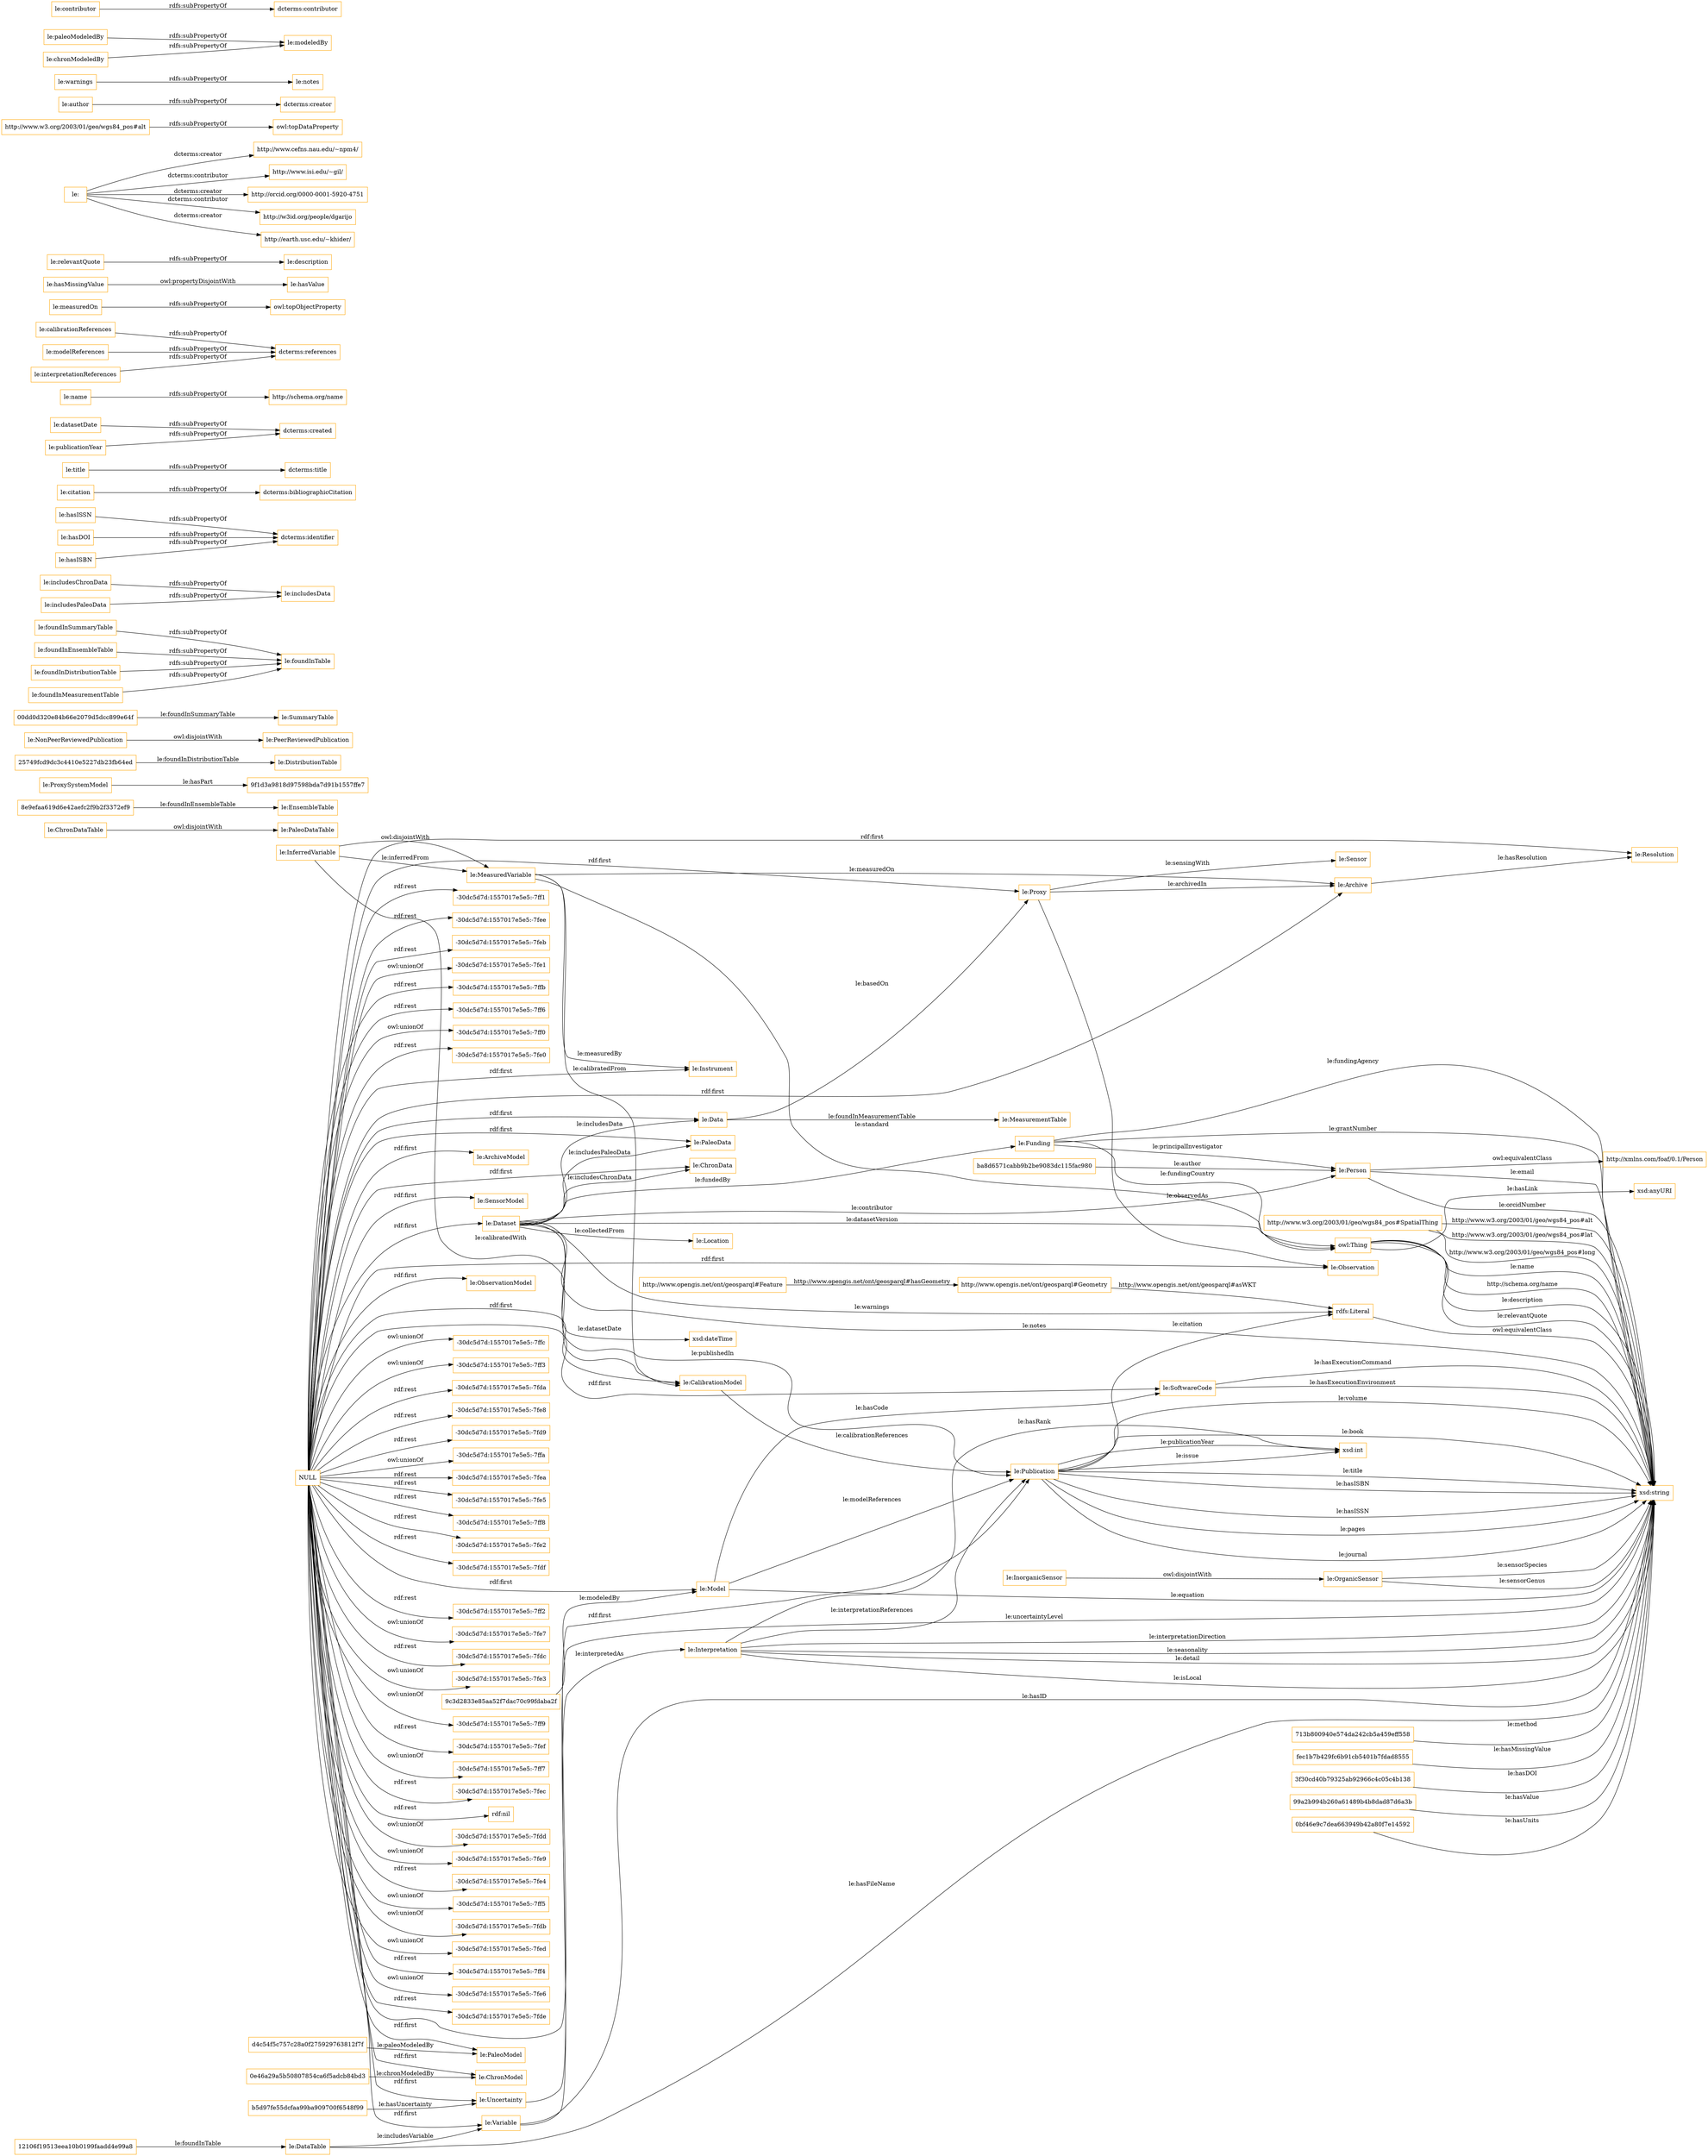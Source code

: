 digraph ar2dtool_diagram { 
rankdir=LR;
size="1501"
node [shape = rectangle, color="orange"]; "le:OrganicSensor" "le:Publication" "713b800940e574da242cb5a459eff558" "le:PaleoModel" "le:PaleoDataTable" "le:Instrument" "le:EnsembleTable" "8e9efaa619d6e42aefc2f9b2f3372ef9" "le:Location" "le:ProxySystemModel" "le:InorganicSensor" "0e46a29a5b50807854ca6f5adcb84bd3" "le:PaleoData" "le:DataTable" "fec1b7b429fc6b91cb5401b7fdad8555" "le:Funding" "le:Resolution" "d4c54f5c757c28a0f275929763812f7f" "ba8d6571cabb9b2be9083dc115fac980" "le:ChronDataTable" "http://xmlns.com/foaf/0.1/Person" "25749fcd9dc3c4410e5227db23fb64ed" "3f30cd40b79325ab92966c4c05c4b138" "99a2b994b260a61489b4b8dad87d6a3b" "0bf46e9c7dea663949b42a80f7e14592" "le:PeerReviewedPublication" "9c3d2833e85aa52f7dac70c99fdaba2f" "le:ChronData" "le:MeasuredVariable" "http://www.opengis.net/ont/geosparql#Geometry" "le:ArchiveModel" "le:Uncertainty" "le:SoftwareCode" "12106f19513eea10b0199faadd4e99a8" "http://www.w3.org/2003/01/geo/wgs84_pos#SpatialThing" "le:Interpretation" "le:MeasurementTable" "le:SensorModel" "le:SummaryTable" "b5d97fe55dcfaa99ba909700f6548f99" "le:Data" "le:Proxy" "le:DistributionTable" "le:Variable" "le:Model" "le:ObservationModel" "le:CalibrationModel" "http://www.opengis.net/ont/geosparql#Feature" "le:Dataset" "le:Archive" "9f1d3a9818d97598bda7d91b1557ffe7" "le:Sensor" "le:Person" "le:InferredVariable" "le:NonPeerReviewedPublication" "00dd0d320e84b66e2079d5dcc899e64f" "le:ChronModel" "le:Observation" ; /*classes style*/
	"le:foundInSummaryTable" -> "le:foundInTable" [ label = "rdfs:subPropertyOf" ];
	"le:includesChronData" -> "le:includesData" [ label = "rdfs:subPropertyOf" ];
	"le:foundInEnsembleTable" -> "le:foundInTable" [ label = "rdfs:subPropertyOf" ];
	"le:hasISSN" -> "dcterms:identifier" [ label = "rdfs:subPropertyOf" ];
	"le:InorganicSensor" -> "le:OrganicSensor" [ label = "owl:disjointWith" ];
	"le:foundInDistributionTable" -> "le:foundInTable" [ label = "rdfs:subPropertyOf" ];
	"le:foundInMeasurementTable" -> "le:foundInTable" [ label = "rdfs:subPropertyOf" ];
	"le:citation" -> "dcterms:bibliographicCitation" [ label = "rdfs:subPropertyOf" ];
	"le:title" -> "dcterms:title" [ label = "rdfs:subPropertyOf" ];
	"le:datasetDate" -> "dcterms:created" [ label = "rdfs:subPropertyOf" ];
	"le:name" -> "http://schema.org/name" [ label = "rdfs:subPropertyOf" ];
	"le:calibrationReferences" -> "dcterms:references" [ label = "rdfs:subPropertyOf" ];
	"le:hasDOI" -> "dcterms:identifier" [ label = "rdfs:subPropertyOf" ];
	"le:ChronDataTable" -> "le:PaleoDataTable" [ label = "owl:disjointWith" ];
	"NULL" -> "le:Model" [ label = "rdf:first" ];
	"NULL" -> "-30dc5d7d:1557017e5e5:-7ffc" [ label = "owl:unionOf" ];
	"NULL" -> "-30dc5d7d:1557017e5e5:-7ff3" [ label = "owl:unionOf" ];
	"NULL" -> "le:ChronData" [ label = "rdf:first" ];
	"NULL" -> "-30dc5d7d:1557017e5e5:-7fda" [ label = "rdf:rest" ];
	"NULL" -> "le:PaleoData" [ label = "rdf:first" ];
	"NULL" -> "-30dc5d7d:1557017e5e5:-7fe8" [ label = "rdf:rest" ];
	"NULL" -> "le:Data" [ label = "rdf:first" ];
	"NULL" -> "-30dc5d7d:1557017e5e5:-7fd9" [ label = "rdf:rest" ];
	"NULL" -> "-30dc5d7d:1557017e5e5:-7ffa" [ label = "owl:unionOf" ];
	"NULL" -> "-30dc5d7d:1557017e5e5:-7fea" [ label = "rdf:rest" ];
	"NULL" -> "-30dc5d7d:1557017e5e5:-7fe5" [ label = "rdf:rest" ];
	"NULL" -> "-30dc5d7d:1557017e5e5:-7ff8" [ label = "rdf:rest" ];
	"NULL" -> "-30dc5d7d:1557017e5e5:-7fe2" [ label = "rdf:rest" ];
	"NULL" -> "le:SoftwareCode" [ label = "rdf:first" ];
	"NULL" -> "le:PaleoModel" [ label = "rdf:first" ];
	"NULL" -> "le:CalibrationModel" [ label = "rdf:first" ];
	"NULL" -> "le:ChronModel" [ label = "rdf:first" ];
	"NULL" -> "le:Uncertainty" [ label = "rdf:first" ];
	"NULL" -> "-30dc5d7d:1557017e5e5:-7fdf" [ label = "rdf:rest" ];
	"NULL" -> "-30dc5d7d:1557017e5e5:-7ff2" [ label = "rdf:rest" ];
	"NULL" -> "-30dc5d7d:1557017e5e5:-7fe7" [ label = "owl:unionOf" ];
	"NULL" -> "le:Archive" [ label = "rdf:first" ];
	"NULL" -> "-30dc5d7d:1557017e5e5:-7fdc" [ label = "rdf:rest" ];
	"NULL" -> "-30dc5d7d:1557017e5e5:-7fe3" [ label = "owl:unionOf" ];
	"NULL" -> "-30dc5d7d:1557017e5e5:-7ff9" [ label = "owl:unionOf" ];
	"NULL" -> "-30dc5d7d:1557017e5e5:-7fef" [ label = "rdf:rest" ];
	"NULL" -> "-30dc5d7d:1557017e5e5:-7ff7" [ label = "owl:unionOf" ];
	"NULL" -> "-30dc5d7d:1557017e5e5:-7fec" [ label = "rdf:rest" ];
	"NULL" -> "rdf:nil" [ label = "rdf:rest" ];
	"NULL" -> "-30dc5d7d:1557017e5e5:-7fdd" [ label = "owl:unionOf" ];
	"NULL" -> "-30dc5d7d:1557017e5e5:-7fe9" [ label = "owl:unionOf" ];
	"NULL" -> "le:Instrument" [ label = "rdf:first" ];
	"NULL" -> "-30dc5d7d:1557017e5e5:-7fe4" [ label = "rdf:rest" ];
	"NULL" -> "le:ArchiveModel" [ label = "rdf:first" ];
	"NULL" -> "le:Proxy" [ label = "rdf:first" ];
	"NULL" -> "le:Resolution" [ label = "rdf:first" ];
	"NULL" -> "-30dc5d7d:1557017e5e5:-7ff5" [ label = "owl:unionOf" ];
	"NULL" -> "-30dc5d7d:1557017e5e5:-7fdb" [ label = "owl:unionOf" ];
	"NULL" -> "-30dc5d7d:1557017e5e5:-7fed" [ label = "owl:unionOf" ];
	"NULL" -> "-30dc5d7d:1557017e5e5:-7ff4" [ label = "rdf:rest" ];
	"NULL" -> "le:ObservationModel" [ label = "rdf:first" ];
	"NULL" -> "-30dc5d7d:1557017e5e5:-7fe6" [ label = "owl:unionOf" ];
	"NULL" -> "-30dc5d7d:1557017e5e5:-7fde" [ label = "rdf:rest" ];
	"NULL" -> "-30dc5d7d:1557017e5e5:-7ff1" [ label = "rdf:rest" ];
	"NULL" -> "le:Variable" [ label = "rdf:first" ];
	"NULL" -> "le:Dataset" [ label = "rdf:first" ];
	"NULL" -> "-30dc5d7d:1557017e5e5:-7fee" [ label = "rdf:rest" ];
	"NULL" -> "le:Observation" [ label = "rdf:first" ];
	"NULL" -> "le:SensorModel" [ label = "rdf:first" ];
	"NULL" -> "-30dc5d7d:1557017e5e5:-7feb" [ label = "rdf:rest" ];
	"NULL" -> "le:Publication" [ label = "rdf:first" ];
	"NULL" -> "-30dc5d7d:1557017e5e5:-7fe1" [ label = "owl:unionOf" ];
	"NULL" -> "-30dc5d7d:1557017e5e5:-7ffb" [ label = "rdf:rest" ];
	"NULL" -> "-30dc5d7d:1557017e5e5:-7ff6" [ label = "rdf:rest" ];
	"NULL" -> "-30dc5d7d:1557017e5e5:-7ff0" [ label = "owl:unionOf" ];
	"NULL" -> "-30dc5d7d:1557017e5e5:-7fe0" [ label = "rdf:rest" ];
	"le:measuredOn" -> "owl:topObjectProperty" [ label = "rdfs:subPropertyOf" ];
	"le:hasMissingValue" -> "le:hasValue" [ label = "owl:propertyDisjointWith" ];
	"le:relevantQuote" -> "le:description" [ label = "rdfs:subPropertyOf" ];
	"le:" -> "http://www.cefns.nau.edu/~npm4/" [ label = "dcterms:creator" ];
	"le:" -> "http://www.isi.edu/~gil/" [ label = "dcterms:contributor" ];
	"le:" -> "http://orcid.org/0000-0001-5920-4751" [ label = "dcterms:creator" ];
	"le:" -> "http://w3id.org/people/dgarijo" [ label = "dcterms:contributor" ];
	"le:" -> "http://earth.usc.edu/~khider/" [ label = "dcterms:creator" ];
	"http://www.w3.org/2003/01/geo/wgs84_pos#alt" -> "owl:topDataProperty" [ label = "rdfs:subPropertyOf" ];
	"le:author" -> "dcterms:creator" [ label = "rdfs:subPropertyOf" ];
	"le:warnings" -> "le:notes" [ label = "rdfs:subPropertyOf" ];
	"le:modelReferences" -> "dcterms:references" [ label = "rdfs:subPropertyOf" ];
	"le:paleoModeledBy" -> "le:modeledBy" [ label = "rdfs:subPropertyOf" ];
	"le:includesPaleoData" -> "le:includesData" [ label = "rdfs:subPropertyOf" ];
	"le:hasISBN" -> "dcterms:identifier" [ label = "rdfs:subPropertyOf" ];
	"le:NonPeerReviewedPublication" -> "le:PeerReviewedPublication" [ label = "owl:disjointWith" ];
	"rdfs:Literal" -> "xsd:string" [ label = "owl:equivalentClass" ];
	"le:publicationYear" -> "dcterms:created" [ label = "rdfs:subPropertyOf" ];
	"le:contributor" -> "dcterms:contributor" [ label = "rdfs:subPropertyOf" ];
	"le:InferredVariable" -> "le:MeasuredVariable" [ label = "owl:disjointWith" ];
	"le:chronModeledBy" -> "le:modeledBy" [ label = "rdfs:subPropertyOf" ];
	"le:interpretationReferences" -> "dcterms:references" [ label = "rdfs:subPropertyOf" ];
	"le:Person" -> "http://xmlns.com/foaf/0.1/Person" [ label = "owl:equivalentClass" ];
	"le:Interpretation" -> "xsd:string" [ label = "le:interpretationDirection" ];
	"fec1b7b429fc6b91cb5401b7fdad8555" -> "xsd:string" [ label = "le:hasMissingValue" ];
	"le:Funding" -> "owl:Thing" [ label = "le:fundingCountry" ];
	"99a2b994b260a61489b4b8dad87d6a3b" -> "xsd:string" [ label = "le:hasValue" ];
	"713b800940e574da242cb5a459eff558" -> "xsd:string" [ label = "le:method" ];
	"http://www.opengis.net/ont/geosparql#Geometry" -> "rdfs:Literal" [ label = "http://www.opengis.net/ont/geosparql#asWKT" ];
	"le:OrganicSensor" -> "xsd:string" [ label = "le:sensorGenus" ];
	"le:Interpretation" -> "xsd:string" [ label = "le:seasonality" ];
	"le:MeasuredVariable" -> "owl:Thing" [ label = "le:standard" ];
	"le:Dataset" -> "xsd:string" [ label = "le:notes" ];
	"le:Interpretation" -> "le:Publication" [ label = "le:interpretationReferences" ];
	"le:Publication" -> "xsd:string" [ label = "le:hasISSN" ];
	"le:Publication" -> "xsd:int" [ label = "le:publicationYear" ];
	"le:OrganicSensor" -> "xsd:string" [ label = "le:sensorSpecies" ];
	"le:Funding" -> "le:Person" [ label = "le:principalInvestigator" ];
	"le:MeasuredVariable" -> "le:Archive" [ label = "le:measuredOn" ];
	"le:Publication" -> "xsd:string" [ label = "le:pages" ];
	"le:Proxy" -> "le:Observation" [ label = "le:observedAs" ];
	"le:InferredVariable" -> "le:MeasuredVariable" [ label = "le:inferredFrom" ];
	"owl:Thing" -> "xsd:string" [ label = "le:name" ];
	"le:CalibrationModel" -> "le:Publication" [ label = "le:calibrationReferences" ];
	"le:DataTable" -> "le:Variable" [ label = "le:includesVariable" ];
	"le:Publication" -> "rdfs:Literal" [ label = "le:citation" ];
	"le:Dataset" -> "rdfs:Literal" [ label = "le:warnings" ];
	"le:Person" -> "xsd:string" [ label = "le:email" ];
	"le:Funding" -> "xsd:string" [ label = "le:fundingAgency" ];
	"le:Model" -> "le:Publication" [ label = "le:modelReferences" ];
	"owl:Thing" -> "xsd:anyURI" [ label = "le:hasLink" ];
	"le:Proxy" -> "le:Archive" [ label = "le:archivedIn" ];
	"le:Dataset" -> "le:Data" [ label = "le:includesData" ];
	"http://www.w3.org/2003/01/geo/wgs84_pos#SpatialThing" -> "xsd:string" [ label = "http://www.w3.org/2003/01/geo/wgs84_pos#lat" ];
	"le:Data" -> "le:MeasurementTable" [ label = "le:foundInMeasurementTable" ];
	"le:Publication" -> "xsd:int" [ label = "le:issue" ];
	"le:InferredVariable" -> "le:CalibrationModel" [ label = "le:calibratedWith" ];
	"le:Publication" -> "xsd:string" [ label = "le:journal" ];
	"le:DataTable" -> "xsd:string" [ label = "le:hasFileName" ];
	"3f30cd40b79325ab92966c4c05c4b138" -> "xsd:string" [ label = "le:hasDOI" ];
	"le:Publication" -> "xsd:string" [ label = "le:volume" ];
	"le:Dataset" -> "le:Funding" [ label = "le:fundedBy" ];
	"le:Variable" -> "xsd:string" [ label = "le:hasID" ];
	"le:Publication" -> "xsd:string" [ label = "le:book" ];
	"0e46a29a5b50807854ca6f5adcb84bd3" -> "le:ChronModel" [ label = "le:chronModeledBy" ];
	"owl:Thing" -> "xsd:string" [ label = "http://schema.org/name" ];
	"le:Dataset" -> "le:ChronData" [ label = "le:includesChronData" ];
	"http://www.opengis.net/ont/geosparql#Feature" -> "http://www.opengis.net/ont/geosparql#Geometry" [ label = "http://www.opengis.net/ont/geosparql#hasGeometry" ];
	"b5d97fe55dcfaa99ba909700f6548f99" -> "le:Uncertainty" [ label = "le:hasUncertainty" ];
	"9c3d2833e85aa52f7dac70c99fdaba2f" -> "le:Model" [ label = "le:modeledBy" ];
	"le:Publication" -> "xsd:string" [ label = "le:title" ];
	"owl:Thing" -> "xsd:string" [ label = "le:description" ];
	"0bf46e9c7dea663949b42a80f7e14592" -> "xsd:string" [ label = "le:hasUnits" ];
	"http://www.w3.org/2003/01/geo/wgs84_pos#SpatialThing" -> "xsd:string" [ label = "http://www.w3.org/2003/01/geo/wgs84_pos#long" ];
	"le:SoftwareCode" -> "xsd:string" [ label = "le:hasExecutionEnvironment" ];
	"http://www.w3.org/2003/01/geo/wgs84_pos#SpatialThing" -> "xsd:string" [ label = "http://www.w3.org/2003/01/geo/wgs84_pos#alt" ];
	"le:Variable" -> "le:Interpretation" [ label = "le:interpretedAs" ];
	"le:Dataset" -> "le:Publication" [ label = "le:publishedIn" ];
	"le:Person" -> "xsd:string" [ label = "le:orcidNumber" ];
	"12106f19513eea10b0199faadd4e99a8" -> "le:DataTable" [ label = "le:foundInTable" ];
	"le:MeasuredVariable" -> "le:Instrument" [ label = "le:measuredBy" ];
	"le:Dataset" -> "le:Location" [ label = "le:collectedFrom" ];
	"owl:Thing" -> "xsd:string" [ label = "le:relevantQuote" ];
	"le:SoftwareCode" -> "xsd:string" [ label = "le:hasExecutionCommand" ];
	"00dd0d320e84b66e2079d5dcc899e64f" -> "le:SummaryTable" [ label = "le:foundInSummaryTable" ];
	"le:Interpretation" -> "xsd:string" [ label = "le:detail" ];
	"le:Dataset" -> "le:Person" [ label = "le:contributor" ];
	"le:Interpretation" -> "xsd:int" [ label = "le:hasRank" ];
	"le:Proxy" -> "le:Sensor" [ label = "le:sensingWith" ];
	"le:Dataset" -> "owl:Thing" [ label = "le:datasetVersion" ];
	"le:Data" -> "le:Proxy" [ label = "le:basedOn" ];
	"le:Publication" -> "xsd:string" [ label = "le:hasISBN" ];
	"25749fcd9dc3c4410e5227db23fb64ed" -> "le:DistributionTable" [ label = "le:foundInDistributionTable" ];
	"le:ProxySystemModel" -> "9f1d3a9818d97598bda7d91b1557ffe7" [ label = "le:hasPart" ];
	"le:Interpretation" -> "xsd:string" [ label = "le:isLocal" ];
	"le:Archive" -> "le:Resolution" [ label = "le:hasResolution" ];
	"le:Funding" -> "xsd:string" [ label = "le:grantNumber" ];
	"le:Uncertainty" -> "xsd:string" [ label = "le:uncertaintyLevel" ];
	"ba8d6571cabb9b2be9083dc115fac980" -> "le:Person" [ label = "le:author" ];
	"8e9efaa619d6e42aefc2f9b2f3372ef9" -> "le:EnsembleTable" [ label = "le:foundInEnsembleTable" ];
	"le:Model" -> "xsd:string" [ label = "le:equation" ];
	"d4c54f5c757c28a0f275929763812f7f" -> "le:PaleoModel" [ label = "le:paleoModeledBy" ];
	"le:MeasuredVariable" -> "le:CalibrationModel" [ label = "le:calibratedFrom" ];
	"le:Dataset" -> "le:PaleoData" [ label = "le:includesPaleoData" ];
	"le:Model" -> "le:SoftwareCode" [ label = "le:hasCode" ];
	"le:Dataset" -> "xsd:dateTime" [ label = "le:datasetDate" ];

}
